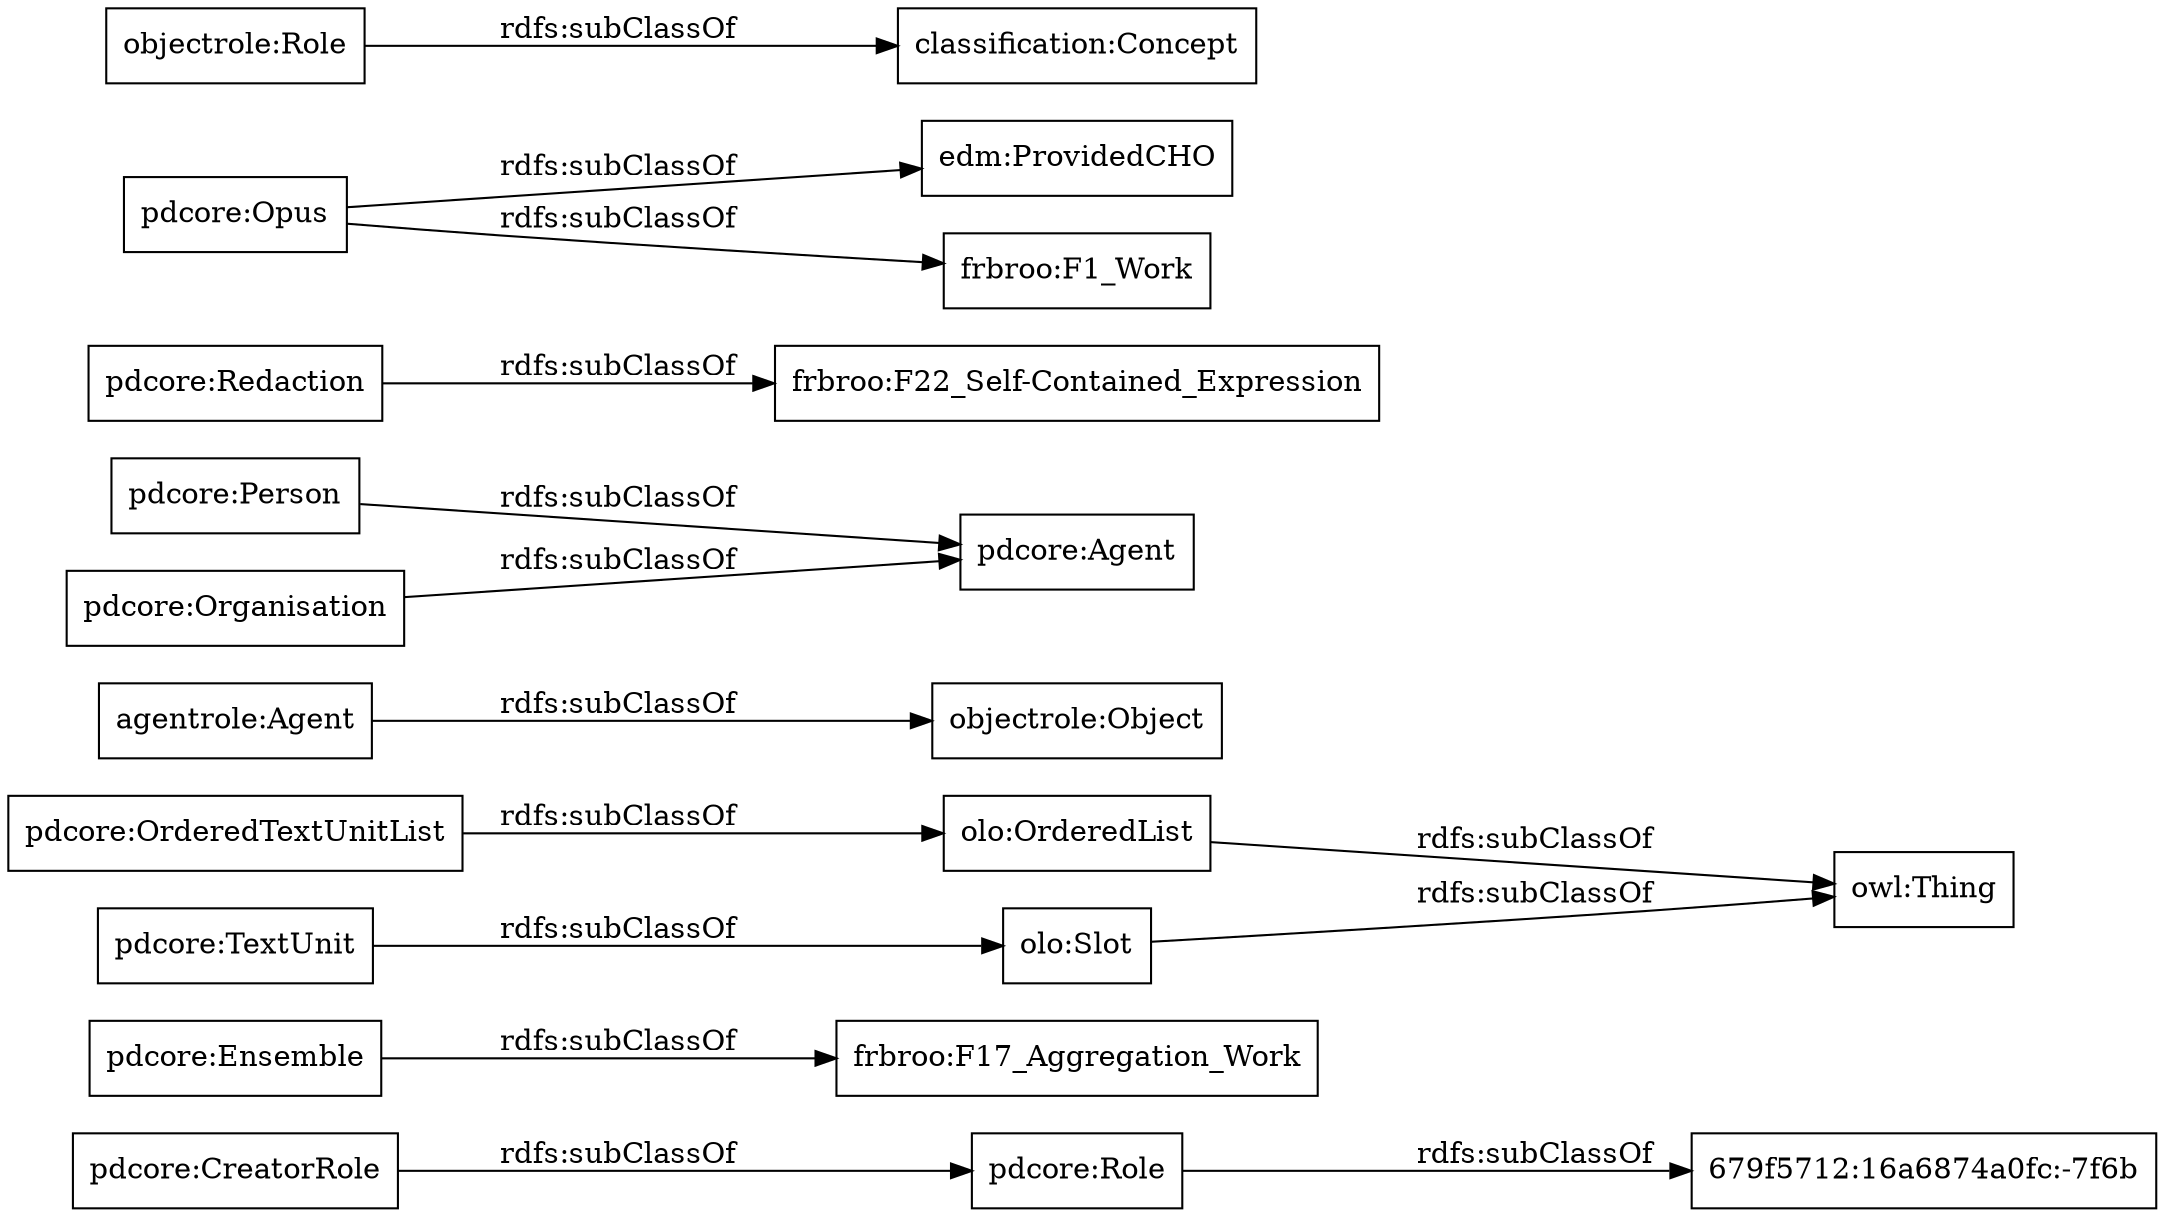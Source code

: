 digraph ar2dtool_diagram { 
rankdir=LR;
size="1000"
node [shape = rectangle, color="black"]; "pdcore:Role" "frbroo:F17_Aggregation_Work" "pdcore:OrderedTextUnitList" "agentrole:Agent" "pdcore:Agent" "pdcore:CreatorRole" "pdcore:Person" "pdcore:Organisation" "pdcore:Redaction" "pdcore:Ensemble" "frbroo:F22_Self-Contained_Expression" "pdcore:TextUnit" "679f5712:16a6874a0fc:-7f6b" "edm:ProvidedCHO" "pdcore:Opus" "frbroo:F1_Work" "owl:Thing" "objectrole:Role" "objectrole:Object" "olo:Slot" "olo:OrderedList" "classification:Concept" ; /*classes style*/
	"pdcore:Redaction" -> "frbroo:F22_Self-Contained_Expression" [ label = "rdfs:subClassOf" ];
	"pdcore:Role" -> "679f5712:16a6874a0fc:-7f6b" [ label = "rdfs:subClassOf" ];
	"pdcore:Opus" -> "frbroo:F1_Work" [ label = "rdfs:subClassOf" ];
	"pdcore:Opus" -> "edm:ProvidedCHO" [ label = "rdfs:subClassOf" ];
	"pdcore:Person" -> "pdcore:Agent" [ label = "rdfs:subClassOf" ];
	"olo:OrderedList" -> "owl:Thing" [ label = "rdfs:subClassOf" ];
	"olo:Slot" -> "owl:Thing" [ label = "rdfs:subClassOf" ];
	"pdcore:TextUnit" -> "olo:Slot" [ label = "rdfs:subClassOf" ];
	"agentrole:Agent" -> "objectrole:Object" [ label = "rdfs:subClassOf" ];
	"pdcore:Ensemble" -> "frbroo:F17_Aggregation_Work" [ label = "rdfs:subClassOf" ];
	"pdcore:OrderedTextUnitList" -> "olo:OrderedList" [ label = "rdfs:subClassOf" ];
	"objectrole:Role" -> "classification:Concept" [ label = "rdfs:subClassOf" ];
	"pdcore:Organisation" -> "pdcore:Agent" [ label = "rdfs:subClassOf" ];
	"pdcore:CreatorRole" -> "pdcore:Role" [ label = "rdfs:subClassOf" ];

}
